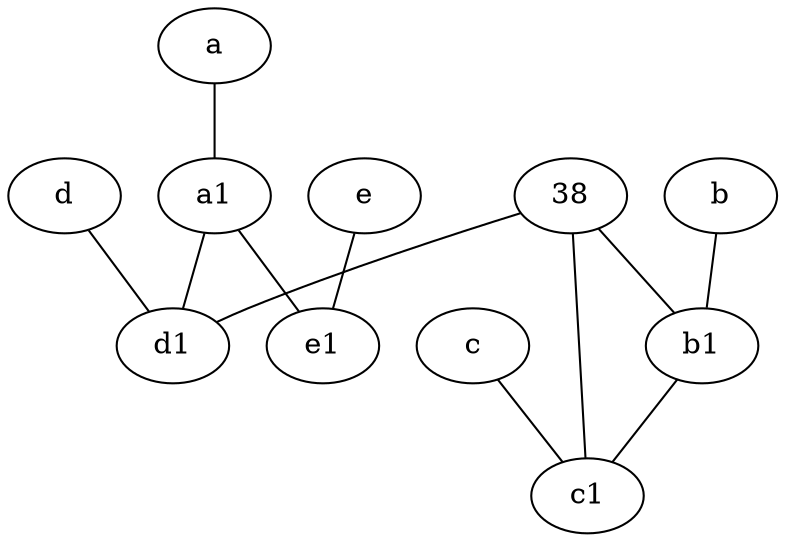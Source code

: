 graph {
	node [labelfontsize=50]
	d1 [labelfontsize=50 pos="3,5!"]
	d [labelfontsize=50 pos="2,5!"]
	c1 [labelfontsize=50 pos="4.5,3!"]
	a1 [labelfontsize=50 pos="8,3!"]
	e1 [labelfontsize=50 pos="7,7!"]
	b1 [labelfontsize=50 pos="9,4!"]
	c [labelfontsize=50 pos="4.5,2!"]
	38 [labelfontsize=50]
	a [labelfontsize=50 pos="8,2!"]
	b [labelfontsize=50 pos="10,4!"]
	e [labelfontsize=50 pos="7,9!"]
	a1 -- d1
	a1 -- e1
	e -- e1
	38 -- c1
	c -- c1
	38 -- b1
	38 -- d1
	a -- a1
	b -- b1
	b1 -- c1
	d -- d1
}
